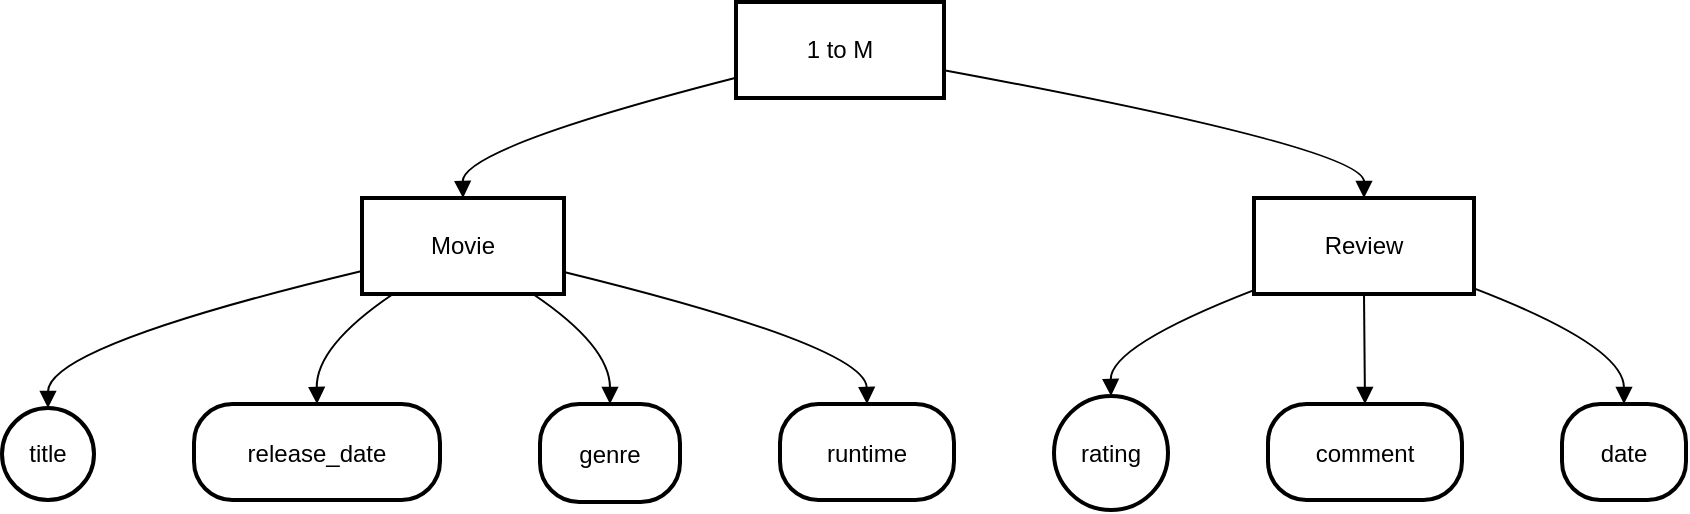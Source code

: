 <mxfile version="24.8.3">
  <diagram name="Page-1" id="GEN4OjHSL-OKTPe1p4z3">
    <mxGraphModel>
      <root>
        <mxCell id="0" />
        <mxCell id="1" parent="0" />
        <mxCell id="2" value="Movie" style="whiteSpace=wrap;strokeWidth=2;" vertex="1" parent="1">
          <mxGeometry x="188" y="106" width="101" height="48" as="geometry" />
        </mxCell>
        <mxCell id="3" value="title" style="ellipse;aspect=fixed;strokeWidth=2;whiteSpace=wrap;" vertex="1" parent="1">
          <mxGeometry x="8" y="211" width="46" height="46" as="geometry" />
        </mxCell>
        <mxCell id="4" value="release_date" style="rounded=1;arcSize=40;strokeWidth=2" vertex="1" parent="1">
          <mxGeometry x="104" y="209" width="123" height="48" as="geometry" />
        </mxCell>
        <mxCell id="5" value="genre" style="rounded=1;arcSize=40;strokeWidth=2" vertex="1" parent="1">
          <mxGeometry x="277" y="209" width="70" height="49" as="geometry" />
        </mxCell>
        <mxCell id="6" value="runtime" style="rounded=1;arcSize=40;strokeWidth=2" vertex="1" parent="1">
          <mxGeometry x="397" y="209" width="87" height="48" as="geometry" />
        </mxCell>
        <mxCell id="7" value="Review" style="whiteSpace=wrap;strokeWidth=2;" vertex="1" parent="1">
          <mxGeometry x="634" y="106" width="110" height="48" as="geometry" />
        </mxCell>
        <mxCell id="8" value="rating" style="ellipse;aspect=fixed;strokeWidth=2;whiteSpace=wrap;" vertex="1" parent="1">
          <mxGeometry x="534" y="205" width="57" height="57" as="geometry" />
        </mxCell>
        <mxCell id="9" value="comment" style="rounded=1;arcSize=40;strokeWidth=2" vertex="1" parent="1">
          <mxGeometry x="641" y="209" width="97" height="48" as="geometry" />
        </mxCell>
        <mxCell id="10" value="date" style="rounded=1;arcSize=40;strokeWidth=2" vertex="1" parent="1">
          <mxGeometry x="788" y="209" width="62" height="48" as="geometry" />
        </mxCell>
        <mxCell id="11" value="1 to M" style="whiteSpace=wrap;strokeWidth=2;" vertex="1" parent="1">
          <mxGeometry x="375" y="8" width="104" height="48" as="geometry" />
        </mxCell>
        <mxCell id="12" value="" style="curved=1;startArrow=none;endArrow=block;exitX=0;exitY=0.76;entryX=0.5;entryY=-0.01;" edge="1" parent="1" source="2" target="3">
          <mxGeometry relative="1" as="geometry">
            <Array as="points">
              <mxPoint x="31" y="180" />
            </Array>
          </mxGeometry>
        </mxCell>
        <mxCell id="13" value="" style="curved=1;startArrow=none;endArrow=block;exitX=0.14;exitY=1.02;entryX=0.5;entryY=0.01;" edge="1" parent="1" source="2" target="4">
          <mxGeometry relative="1" as="geometry">
            <Array as="points">
              <mxPoint x="165" y="180" />
            </Array>
          </mxGeometry>
        </mxCell>
        <mxCell id="14" value="" style="curved=1;startArrow=none;endArrow=block;exitX=0.86;exitY=1.02;entryX=0.5;entryY=0;" edge="1" parent="1" source="2" target="5">
          <mxGeometry relative="1" as="geometry">
            <Array as="points">
              <mxPoint x="312" y="180" />
            </Array>
          </mxGeometry>
        </mxCell>
        <mxCell id="15" value="" style="curved=1;startArrow=none;endArrow=block;exitX=1;exitY=0.77;entryX=0.5;entryY=0.01;" edge="1" parent="1" source="2" target="6">
          <mxGeometry relative="1" as="geometry">
            <Array as="points">
              <mxPoint x="440" y="180" />
            </Array>
          </mxGeometry>
        </mxCell>
        <mxCell id="16" value="" style="curved=1;startArrow=none;endArrow=block;exitX=0;exitY=0.96;entryX=0.5;entryY=0;" edge="1" parent="1" source="7" target="8">
          <mxGeometry relative="1" as="geometry">
            <Array as="points">
              <mxPoint x="562" y="180" />
            </Array>
          </mxGeometry>
        </mxCell>
        <mxCell id="17" value="" style="curved=1;startArrow=none;endArrow=block;exitX=0.5;exitY=1.02;entryX=0.5;entryY=0.01;" edge="1" parent="1" source="7" target="9">
          <mxGeometry relative="1" as="geometry">
            <Array as="points" />
          </mxGeometry>
        </mxCell>
        <mxCell id="18" value="" style="curved=1;startArrow=none;endArrow=block;exitX=1.01;exitY=0.95;entryX=0.5;entryY=0.01;" edge="1" parent="1" source="7" target="10">
          <mxGeometry relative="1" as="geometry">
            <Array as="points">
              <mxPoint x="819" y="180" />
            </Array>
          </mxGeometry>
        </mxCell>
        <mxCell id="19" value="" style="curved=1;startArrow=none;endArrow=block;exitX=0;exitY=0.79;entryX=0.5;entryY=0.01;" edge="1" parent="1" source="11" target="2">
          <mxGeometry relative="1" as="geometry">
            <Array as="points">
              <mxPoint x="238" y="81" />
            </Array>
          </mxGeometry>
        </mxCell>
        <mxCell id="20" value="" style="curved=1;startArrow=none;endArrow=block;exitX=1;exitY=0.71;entryX=0.5;entryY=0.01;" edge="1" parent="1" source="11" target="7">
          <mxGeometry relative="1" as="geometry">
            <Array as="points">
              <mxPoint x="689" y="81" />
            </Array>
          </mxGeometry>
        </mxCell>
      </root>
    </mxGraphModel>
  </diagram>
</mxfile>
